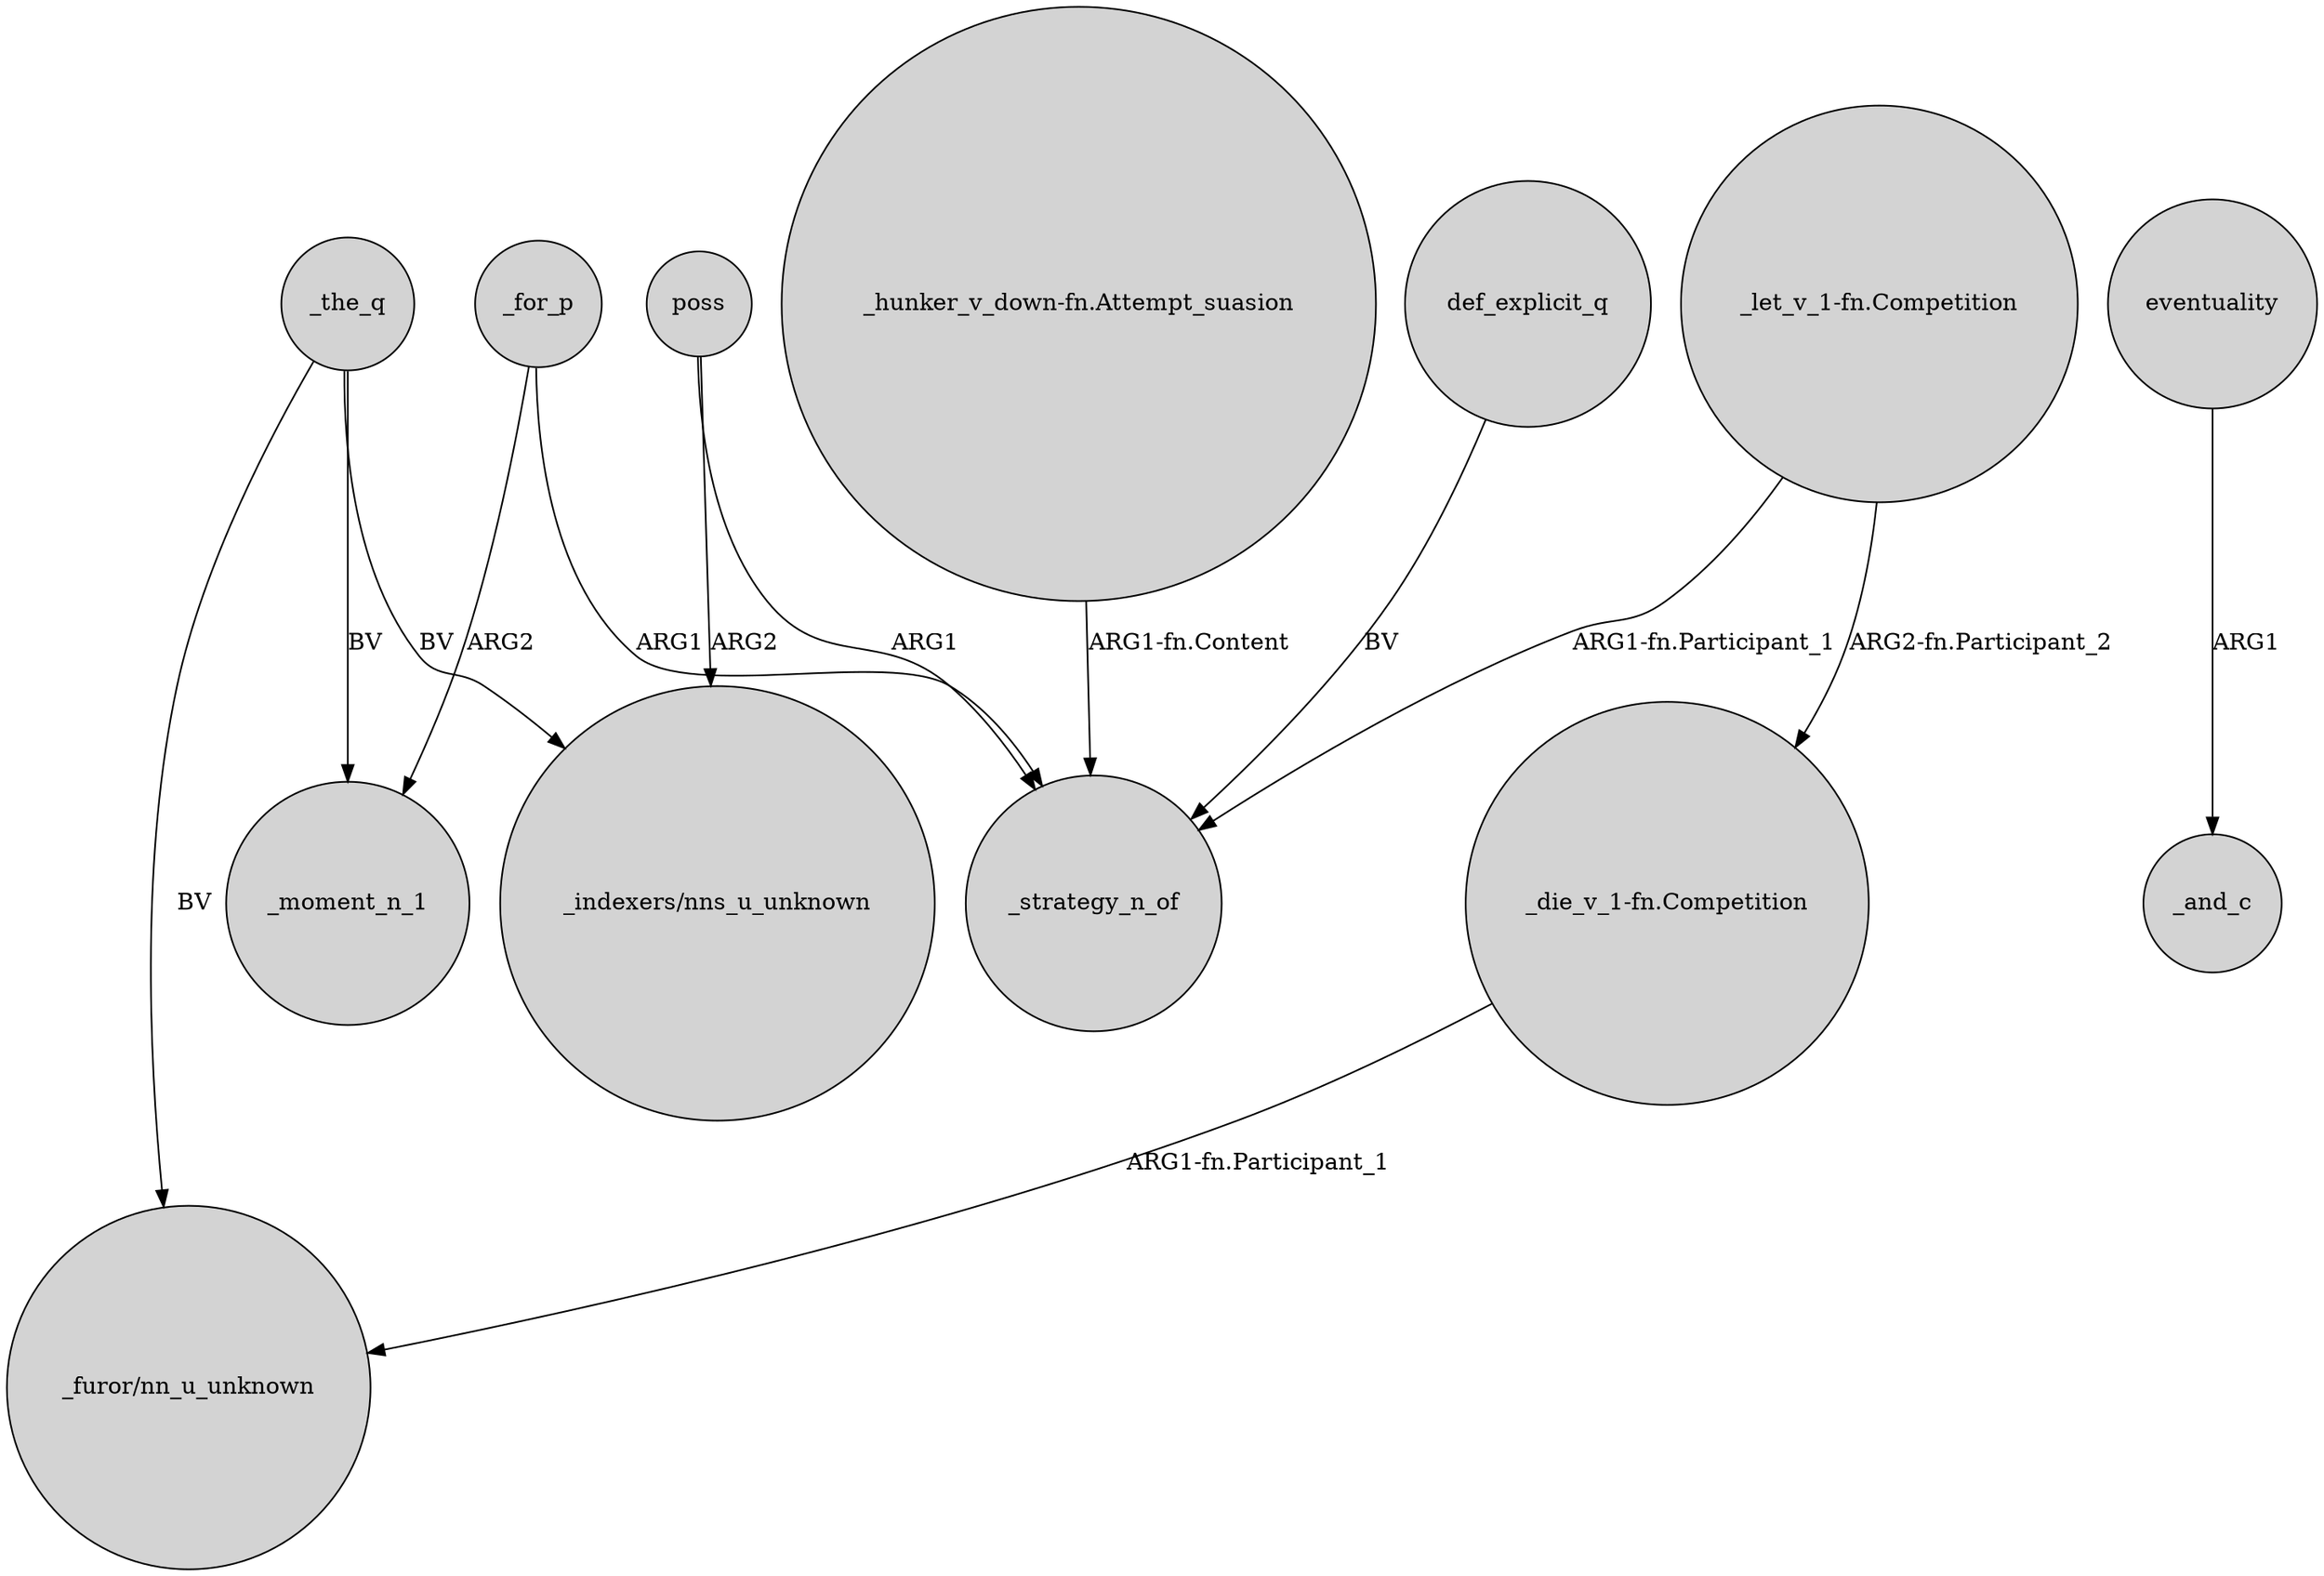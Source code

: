 digraph {
	node [shape=circle style=filled]
	"_hunker_v_down-fn.Attempt_suasion" -> _strategy_n_of [label="ARG1-fn.Content"]
	_for_p -> _strategy_n_of [label=ARG1]
	"_let_v_1-fn.Competition" -> "_die_v_1-fn.Competition" [label="ARG2-fn.Participant_2"]
	_the_q -> "_indexers/nns_u_unknown" [label=BV]
	_for_p -> _moment_n_1 [label=ARG2]
	_the_q -> "_furor/nn_u_unknown" [label=BV]
	"_let_v_1-fn.Competition" -> _strategy_n_of [label="ARG1-fn.Participant_1"]
	poss -> _strategy_n_of [label=ARG1]
	eventuality -> _and_c [label=ARG1]
	poss -> "_indexers/nns_u_unknown" [label=ARG2]
	_the_q -> _moment_n_1 [label=BV]
	def_explicit_q -> _strategy_n_of [label=BV]
	"_die_v_1-fn.Competition" -> "_furor/nn_u_unknown" [label="ARG1-fn.Participant_1"]
}

